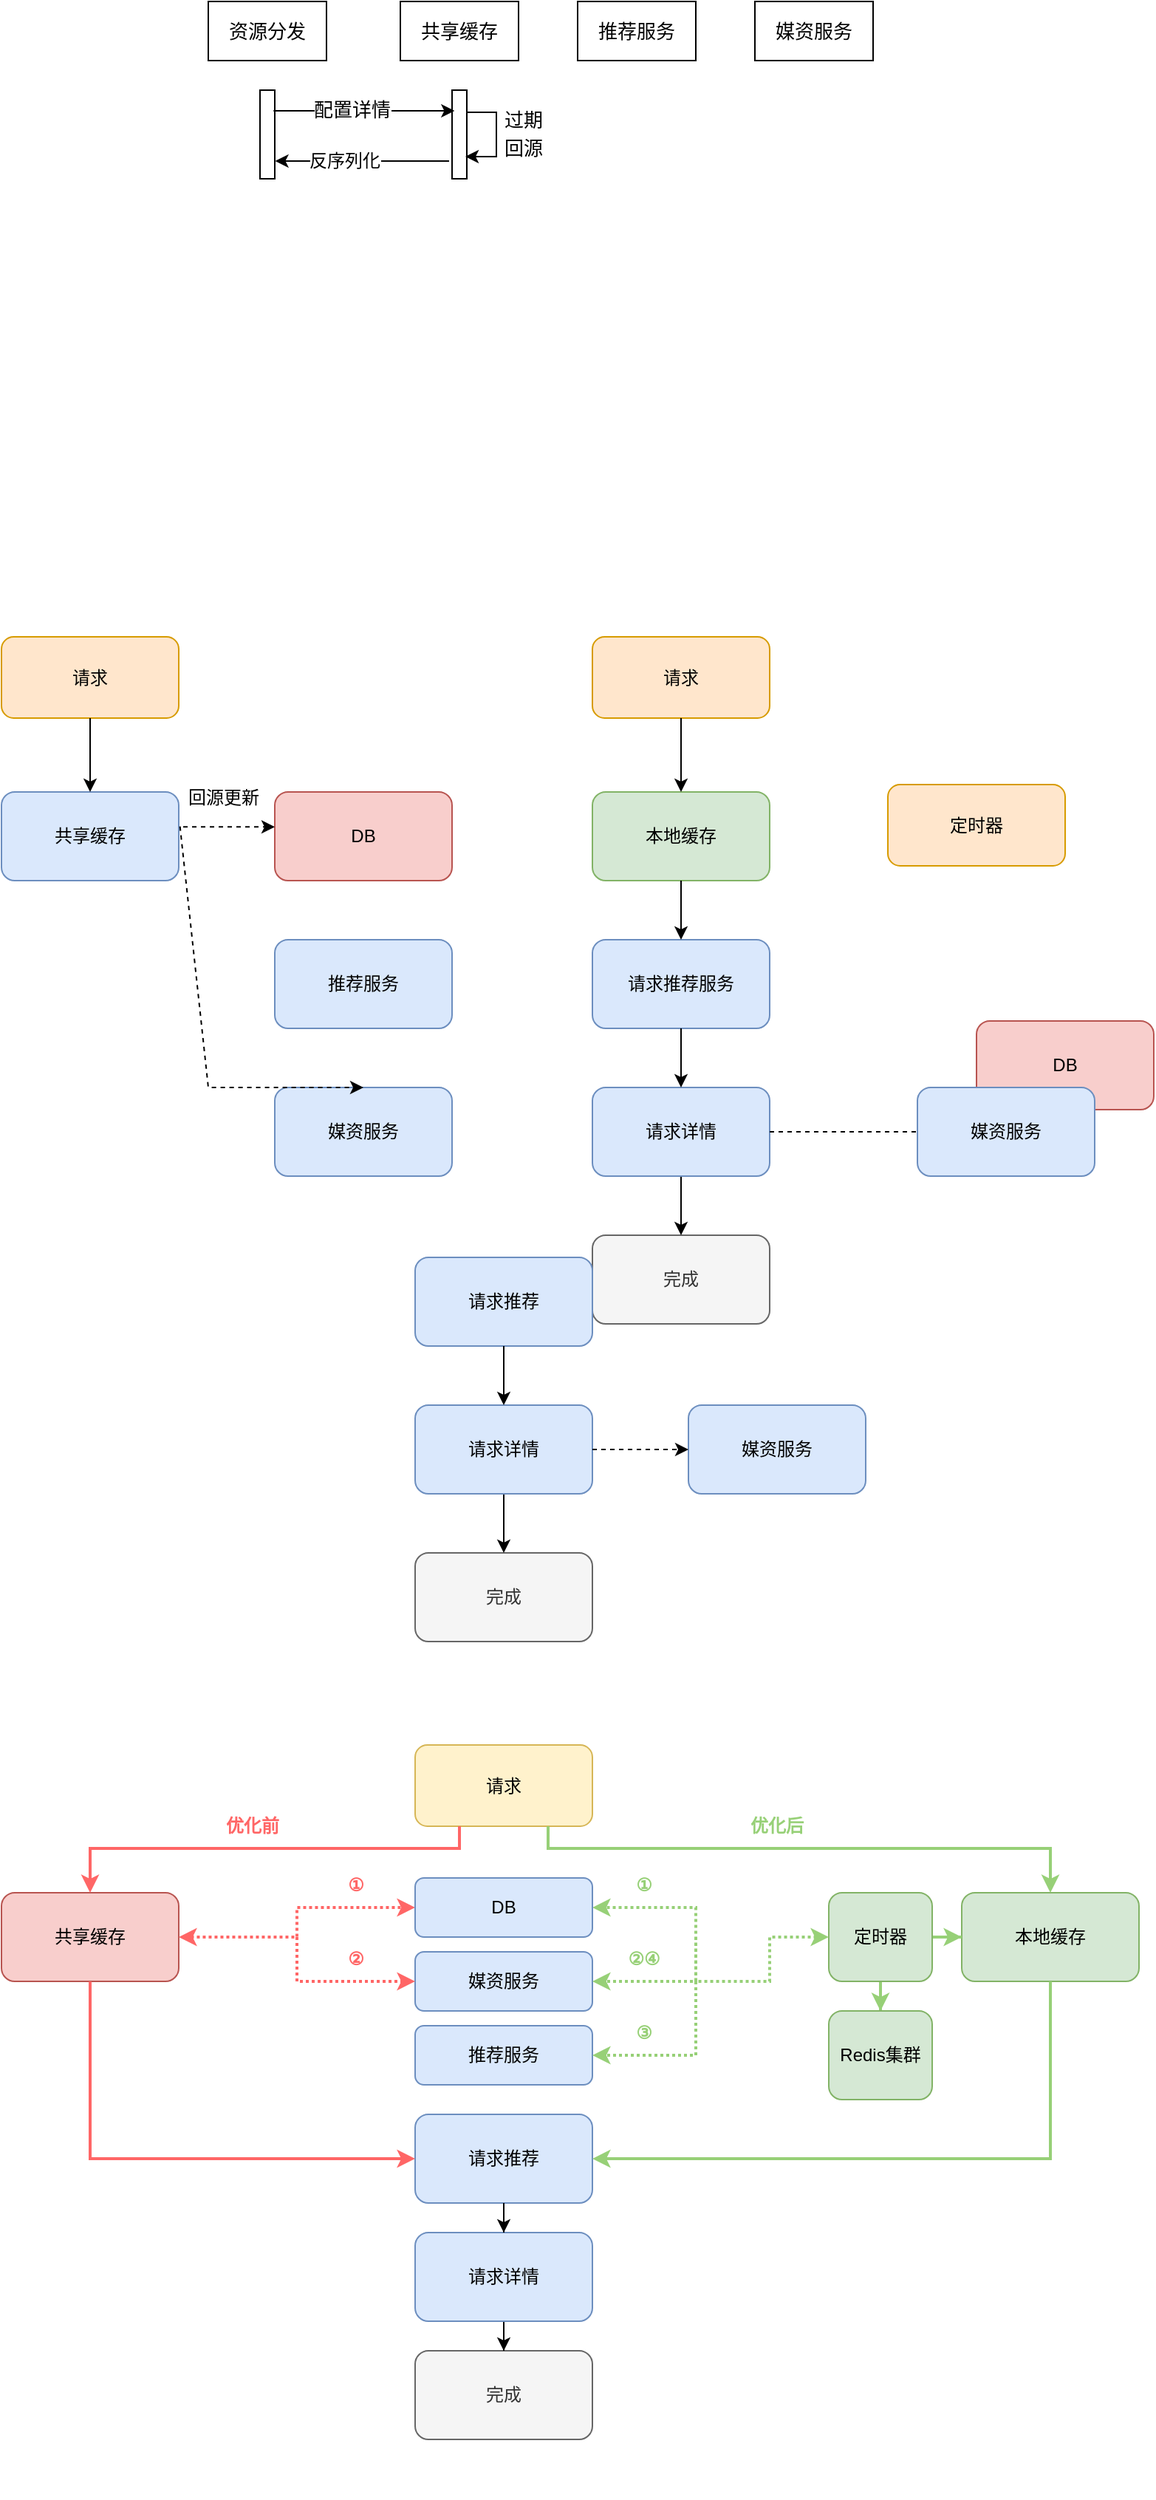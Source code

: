 <mxfile version="20.6.2" type="github">
  <diagram id="reFP6C4L555bnypwzXP4" name="第 1 页">
    <mxGraphModel dx="862" dy="476" grid="1" gridSize="10" guides="1" tooltips="1" connect="1" arrows="1" fold="1" page="1" pageScale="1" pageWidth="827" pageHeight="1169" math="0" shadow="0">
      <root>
        <mxCell id="0" />
        <mxCell id="1" parent="0" />
        <mxCell id="zYq9X8G2UtDYo9-ewB3V-116" value="请求" style="rounded=1;whiteSpace=wrap;html=1;fontSize=12;fillColor=#ffe6cc;strokeColor=#d79b00;" vertex="1" parent="1">
          <mxGeometry x="440" y="560" width="120" height="55" as="geometry" />
        </mxCell>
        <mxCell id="zYq9X8G2UtDYo9-ewB3V-117" value="本地缓存" style="rounded=1;whiteSpace=wrap;html=1;fontSize=12;fillColor=#d5e8d4;strokeColor=#82b366;" vertex="1" parent="1">
          <mxGeometry x="440" y="665" width="120" height="60" as="geometry" />
        </mxCell>
        <mxCell id="zYq9X8G2UtDYo9-ewB3V-118" value="" style="edgeStyle=orthogonalEdgeStyle;rounded=0;orthogonalLoop=1;jettySize=auto;html=1;fontSize=12;" edge="1" parent="1" source="zYq9X8G2UtDYo9-ewB3V-116" target="zYq9X8G2UtDYo9-ewB3V-117">
          <mxGeometry relative="1" as="geometry" />
        </mxCell>
        <mxCell id="zYq9X8G2UtDYo9-ewB3V-119" value="请求推荐服务" style="rounded=1;whiteSpace=wrap;html=1;fontSize=12;fillColor=#dae8fc;strokeColor=#6c8ebf;" vertex="1" parent="1">
          <mxGeometry x="440" y="765" width="120" height="60" as="geometry" />
        </mxCell>
        <mxCell id="zYq9X8G2UtDYo9-ewB3V-120" value="" style="edgeStyle=orthogonalEdgeStyle;rounded=0;orthogonalLoop=1;jettySize=auto;html=1;fontSize=12;" edge="1" parent="1" source="zYq9X8G2UtDYo9-ewB3V-117" target="zYq9X8G2UtDYo9-ewB3V-119">
          <mxGeometry relative="1" as="geometry" />
        </mxCell>
        <mxCell id="zYq9X8G2UtDYo9-ewB3V-123" value="完成" style="rounded=1;whiteSpace=wrap;html=1;fontSize=12;fillColor=#f5f5f5;fontColor=#333333;strokeColor=#666666;" vertex="1" parent="1">
          <mxGeometry x="440" y="965" width="120" height="60" as="geometry" />
        </mxCell>
        <mxCell id="zYq9X8G2UtDYo9-ewB3V-124" value="" style="edgeStyle=orthogonalEdgeStyle;rounded=0;orthogonalLoop=1;jettySize=auto;html=1;fontSize=12;" edge="1" parent="1" source="zYq9X8G2UtDYo9-ewB3V-125" target="zYq9X8G2UtDYo9-ewB3V-123">
          <mxGeometry relative="1" as="geometry" />
        </mxCell>
        <mxCell id="zYq9X8G2UtDYo9-ewB3V-125" value="请求详情" style="rounded=1;whiteSpace=wrap;html=1;fontSize=12;fillColor=#dae8fc;strokeColor=#6c8ebf;" vertex="1" parent="1">
          <mxGeometry x="440" y="865" width="120" height="60" as="geometry" />
        </mxCell>
        <mxCell id="zYq9X8G2UtDYo9-ewB3V-129" value="" style="edgeStyle=orthogonalEdgeStyle;rounded=0;orthogonalLoop=1;jettySize=auto;html=1;fontSize=12;" edge="1" parent="1" source="zYq9X8G2UtDYo9-ewB3V-119" target="zYq9X8G2UtDYo9-ewB3V-125">
          <mxGeometry relative="1" as="geometry" />
        </mxCell>
        <mxCell id="zYq9X8G2UtDYo9-ewB3V-130" value="" style="endArrow=classic;html=1;rounded=0;dashed=1;fontSize=12;exitX=1;exitY=0.5;exitDx=0;exitDy=0;entryX=0.5;entryY=1;entryDx=0;entryDy=0;" edge="1" parent="1" source="zYq9X8G2UtDYo9-ewB3V-125">
          <mxGeometry width="50" height="50" relative="1" as="geometry">
            <mxPoint x="550" y="765" as="sourcePoint" />
            <mxPoint x="720" y="925" as="targetPoint" />
            <Array as="points">
              <mxPoint x="685" y="895" />
            </Array>
          </mxGeometry>
        </mxCell>
        <mxCell id="zYq9X8G2UtDYo9-ewB3V-147" value="定时器" style="rounded=1;whiteSpace=wrap;html=1;fontSize=12;fillColor=#ffe6cc;strokeColor=#d79b00;" vertex="1" parent="1">
          <mxGeometry x="640" y="660" width="120" height="55" as="geometry" />
        </mxCell>
        <mxCell id="zYq9X8G2UtDYo9-ewB3V-85" value="请求" style="rounded=1;whiteSpace=wrap;html=1;fontSize=12;fillColor=#ffe6cc;strokeColor=#d79b00;" vertex="1" parent="1">
          <mxGeometry x="40" y="560" width="120" height="55" as="geometry" />
        </mxCell>
        <mxCell id="zYq9X8G2UtDYo9-ewB3V-86" value="共享缓存" style="rounded=1;whiteSpace=wrap;html=1;fontSize=12;fillColor=#dae8fc;strokeColor=#6c8ebf;" vertex="1" parent="1">
          <mxGeometry x="40" y="665" width="120" height="60" as="geometry" />
        </mxCell>
        <mxCell id="zYq9X8G2UtDYo9-ewB3V-92" value="" style="edgeStyle=orthogonalEdgeStyle;rounded=0;orthogonalLoop=1;jettySize=auto;html=1;fontSize=12;" edge="1" parent="1" source="zYq9X8G2UtDYo9-ewB3V-85" target="zYq9X8G2UtDYo9-ewB3V-86">
          <mxGeometry relative="1" as="geometry" />
        </mxCell>
        <mxCell id="zYq9X8G2UtDYo9-ewB3V-88" value="DB" style="rounded=1;whiteSpace=wrap;html=1;fontSize=12;fillColor=#f8cecc;strokeColor=#b85450;" vertex="1" parent="1">
          <mxGeometry x="225" y="665" width="120" height="60" as="geometry" />
        </mxCell>
        <mxCell id="zYq9X8G2UtDYo9-ewB3V-89" value="媒资服务" style="rounded=1;whiteSpace=wrap;html=1;fontSize=12;fillColor=#dae8fc;strokeColor=#6c8ebf;" vertex="1" parent="1">
          <mxGeometry x="225" y="865" width="120" height="60" as="geometry" />
        </mxCell>
        <mxCell id="zYq9X8G2UtDYo9-ewB3V-107" value="&lt;font style=&quot;font-size: 12px; font-weight: normal;&quot;&gt;回源更新&lt;/font&gt;" style="text;strokeColor=none;fillColor=none;html=1;fontSize=24;fontStyle=1;verticalAlign=middle;align=center;" vertex="1" parent="1">
          <mxGeometry x="140" y="645" width="100" height="40" as="geometry" />
        </mxCell>
        <mxCell id="zYq9X8G2UtDYo9-ewB3V-111" value="" style="endArrow=classic;html=1;rounded=0;fontSize=12;exitX=1.007;exitY=0.389;exitDx=0;exitDy=0;exitPerimeter=0;entryX=0.5;entryY=0;entryDx=0;entryDy=0;dashed=1;" edge="1" parent="1" source="zYq9X8G2UtDYo9-ewB3V-86" target="zYq9X8G2UtDYo9-ewB3V-89">
          <mxGeometry width="50" height="50" relative="1" as="geometry">
            <mxPoint x="170.72" y="747.16" as="sourcePoint" />
            <mxPoint x="240.04" y="747.16" as="targetPoint" />
            <Array as="points">
              <mxPoint x="180" y="865" />
            </Array>
          </mxGeometry>
        </mxCell>
        <mxCell id="zYq9X8G2UtDYo9-ewB3V-151" value="" style="endArrow=classic;html=1;rounded=0;dashed=1;fontSize=12;exitX=1.025;exitY=0.394;exitDx=0;exitDy=0;exitPerimeter=0;entryX=0;entryY=0.394;entryDx=0;entryDy=0;entryPerimeter=0;" edge="1" parent="1" source="zYq9X8G2UtDYo9-ewB3V-86" target="zYq9X8G2UtDYo9-ewB3V-88">
          <mxGeometry width="50" height="50" relative="1" as="geometry">
            <mxPoint x="175" y="735" as="sourcePoint" />
            <mxPoint x="225" y="685" as="targetPoint" />
          </mxGeometry>
        </mxCell>
        <mxCell id="zYq9X8G2UtDYo9-ewB3V-153" value="DB" style="rounded=1;whiteSpace=wrap;html=1;fontSize=12;fillColor=#f8cecc;strokeColor=#b85450;" vertex="1" parent="1">
          <mxGeometry x="700" y="820" width="120" height="60" as="geometry" />
        </mxCell>
        <mxCell id="zYq9X8G2UtDYo9-ewB3V-154" value="推荐服务" style="rounded=1;whiteSpace=wrap;html=1;fontSize=12;fillColor=#dae8fc;strokeColor=#6c8ebf;" vertex="1" parent="1">
          <mxGeometry x="225" y="765" width="120" height="60" as="geometry" />
        </mxCell>
        <mxCell id="zYq9X8G2UtDYo9-ewB3V-155" value="" style="group" vertex="1" connectable="0" parent="1">
          <mxGeometry x="320" y="980" width="120" height="260" as="geometry" />
        </mxCell>
        <mxCell id="zYq9X8G2UtDYo9-ewB3V-87" value="请求推荐" style="rounded=1;whiteSpace=wrap;html=1;fontSize=12;fillColor=#dae8fc;strokeColor=#6c8ebf;" vertex="1" parent="zYq9X8G2UtDYo9-ewB3V-155">
          <mxGeometry width="120" height="60" as="geometry" />
        </mxCell>
        <mxCell id="zYq9X8G2UtDYo9-ewB3V-91" value="完成" style="rounded=1;whiteSpace=wrap;html=1;fontSize=12;fillColor=#f5f5f5;fontColor=#333333;strokeColor=#666666;" vertex="1" parent="zYq9X8G2UtDYo9-ewB3V-155">
          <mxGeometry y="200" width="120" height="60" as="geometry" />
        </mxCell>
        <mxCell id="zYq9X8G2UtDYo9-ewB3V-98" value="" style="edgeStyle=orthogonalEdgeStyle;rounded=0;orthogonalLoop=1;jettySize=auto;html=1;fontSize=12;" edge="1" parent="zYq9X8G2UtDYo9-ewB3V-155" source="zYq9X8G2UtDYo9-ewB3V-96" target="zYq9X8G2UtDYo9-ewB3V-91">
          <mxGeometry relative="1" as="geometry" />
        </mxCell>
        <mxCell id="zYq9X8G2UtDYo9-ewB3V-96" value="请求详情" style="rounded=1;whiteSpace=wrap;html=1;fontSize=12;fillColor=#dae8fc;strokeColor=#6c8ebf;" vertex="1" parent="zYq9X8G2UtDYo9-ewB3V-155">
          <mxGeometry y="100" width="120" height="60" as="geometry" />
        </mxCell>
        <mxCell id="zYq9X8G2UtDYo9-ewB3V-97" value="" style="edgeStyle=orthogonalEdgeStyle;rounded=0;orthogonalLoop=1;jettySize=auto;html=1;fontSize=12;" edge="1" parent="zYq9X8G2UtDYo9-ewB3V-155" source="zYq9X8G2UtDYo9-ewB3V-87" target="zYq9X8G2UtDYo9-ewB3V-96">
          <mxGeometry relative="1" as="geometry" />
        </mxCell>
        <mxCell id="zYq9X8G2UtDYo9-ewB3V-158" value="媒资服务" style="rounded=1;whiteSpace=wrap;html=1;fontSize=12;fillColor=#dae8fc;strokeColor=#6c8ebf;" vertex="1" parent="1">
          <mxGeometry x="660" y="865" width="120" height="60" as="geometry" />
        </mxCell>
        <mxCell id="zYq9X8G2UtDYo9-ewB3V-159" value="媒资服务" style="rounded=1;whiteSpace=wrap;html=1;fontSize=12;fillColor=#dae8fc;strokeColor=#6c8ebf;" vertex="1" parent="1">
          <mxGeometry x="505" y="1080" width="120" height="60" as="geometry" />
        </mxCell>
        <mxCell id="zYq9X8G2UtDYo9-ewB3V-160" value="" style="edgeStyle=orthogonalEdgeStyle;rounded=0;orthogonalLoop=1;jettySize=auto;html=1;dashed=1;fontSize=12;" edge="1" parent="1" source="zYq9X8G2UtDYo9-ewB3V-96" target="zYq9X8G2UtDYo9-ewB3V-159">
          <mxGeometry relative="1" as="geometry" />
        </mxCell>
        <mxCell id="zYq9X8G2UtDYo9-ewB3V-161" value="" style="group" vertex="1" connectable="0" parent="1">
          <mxGeometry x="180" y="130" width="450" height="120" as="geometry" />
        </mxCell>
        <mxCell id="zYq9X8G2UtDYo9-ewB3V-59" value="资源分发" style="rounded=0;whiteSpace=wrap;html=1;fontSize=13;" vertex="1" parent="zYq9X8G2UtDYo9-ewB3V-161">
          <mxGeometry width="80" height="40" as="geometry" />
        </mxCell>
        <mxCell id="zYq9X8G2UtDYo9-ewB3V-61" value="共享缓存" style="rounded=0;whiteSpace=wrap;html=1;fontSize=13;" vertex="1" parent="zYq9X8G2UtDYo9-ewB3V-161">
          <mxGeometry x="130" width="80" height="40" as="geometry" />
        </mxCell>
        <mxCell id="zYq9X8G2UtDYo9-ewB3V-62" value="推荐服务" style="rounded=0;whiteSpace=wrap;html=1;fontSize=13;" vertex="1" parent="zYq9X8G2UtDYo9-ewB3V-161">
          <mxGeometry x="250" width="80" height="40" as="geometry" />
        </mxCell>
        <mxCell id="zYq9X8G2UtDYo9-ewB3V-63" value="" style="rounded=0;whiteSpace=wrap;html=1;fontSize=13;" vertex="1" parent="zYq9X8G2UtDYo9-ewB3V-161">
          <mxGeometry x="35" y="60" width="10" height="60" as="geometry" />
        </mxCell>
        <mxCell id="zYq9X8G2UtDYo9-ewB3V-67" value="媒资服务" style="rounded=0;whiteSpace=wrap;html=1;fontSize=13;" vertex="1" parent="zYq9X8G2UtDYo9-ewB3V-161">
          <mxGeometry x="370" width="80" height="40" as="geometry" />
        </mxCell>
        <mxCell id="zYq9X8G2UtDYo9-ewB3V-68" value="" style="rounded=0;whiteSpace=wrap;html=1;fontSize=13;" vertex="1" parent="zYq9X8G2UtDYo9-ewB3V-161">
          <mxGeometry x="165" y="60" width="10" height="60" as="geometry" />
        </mxCell>
        <mxCell id="zYq9X8G2UtDYo9-ewB3V-69" value="" style="endArrow=classic;html=1;rounded=0;fontSize=12;exitX=0.917;exitY=0.167;exitDx=0;exitDy=0;exitPerimeter=0;entryX=0.167;entryY=0.167;entryDx=0;entryDy=0;entryPerimeter=0;" edge="1" parent="zYq9X8G2UtDYo9-ewB3V-161">
          <mxGeometry width="50" height="50" relative="1" as="geometry">
            <mxPoint x="44.17" y="74.02" as="sourcePoint" />
            <mxPoint x="166.67" y="74.02" as="targetPoint" />
          </mxGeometry>
        </mxCell>
        <mxCell id="zYq9X8G2UtDYo9-ewB3V-70" value="配置详情" style="edgeLabel;html=1;align=center;verticalAlign=middle;resizable=0;points=[];fontSize=13;" vertex="1" connectable="0" parent="zYq9X8G2UtDYo9-ewB3V-69">
          <mxGeometry x="-0.143" y="1" relative="1" as="geometry">
            <mxPoint as="offset" />
          </mxGeometry>
        </mxCell>
        <mxCell id="zYq9X8G2UtDYo9-ewB3V-71" value="" style="shape=partialRectangle;whiteSpace=wrap;html=1;bottom=1;right=1;left=1;top=0;fillColor=none;routingCenterX=-0.5;fontSize=13;direction=north;" vertex="1" parent="zYq9X8G2UtDYo9-ewB3V-161">
          <mxGeometry x="175" y="75" width="20" height="30" as="geometry" />
        </mxCell>
        <mxCell id="zYq9X8G2UtDYo9-ewB3V-74" value="&lt;p style=&quot;line-height: 60%;&quot;&gt;&lt;span style=&quot;font-weight: normal;&quot;&gt;&lt;font style=&quot;font-size: 13px;&quot;&gt;过期&lt;br&gt;回源&lt;/font&gt;&lt;/span&gt;&lt;/p&gt;" style="text;strokeColor=none;fillColor=none;html=1;fontSize=24;fontStyle=1;verticalAlign=middle;align=center;" vertex="1" parent="zYq9X8G2UtDYo9-ewB3V-161">
          <mxGeometry x="163" y="68" width="100" height="40" as="geometry" />
        </mxCell>
        <mxCell id="zYq9X8G2UtDYo9-ewB3V-76" value="" style="endArrow=classic;html=1;rounded=0;fontSize=12;" edge="1" parent="zYq9X8G2UtDYo9-ewB3V-161">
          <mxGeometry width="50" height="50" relative="1" as="geometry">
            <mxPoint x="189" y="105" as="sourcePoint" />
            <mxPoint x="174" y="105" as="targetPoint" />
          </mxGeometry>
        </mxCell>
        <mxCell id="zYq9X8G2UtDYo9-ewB3V-78" value="" style="endArrow=classic;html=1;rounded=0;fontSize=12;exitX=0;exitY=1;exitDx=0;exitDy=0;entryX=1.028;entryY=0.799;entryDx=0;entryDy=0;entryPerimeter=0;" edge="1" parent="zYq9X8G2UtDYo9-ewB3V-161" source="zYq9X8G2UtDYo9-ewB3V-74" target="zYq9X8G2UtDYo9-ewB3V-63">
          <mxGeometry width="50" height="50" relative="1" as="geometry">
            <mxPoint x="100" y="110" as="sourcePoint" />
            <mxPoint x="70" y="110" as="targetPoint" />
          </mxGeometry>
        </mxCell>
        <mxCell id="zYq9X8G2UtDYo9-ewB3V-79" value="反序列化" style="edgeLabel;html=1;align=center;verticalAlign=middle;resizable=0;points=[];fontSize=12;" vertex="1" connectable="0" parent="zYq9X8G2UtDYo9-ewB3V-78">
          <mxGeometry x="0.206" relative="1" as="geometry">
            <mxPoint as="offset" />
          </mxGeometry>
        </mxCell>
        <mxCell id="zYq9X8G2UtDYo9-ewB3V-162" value="请求" style="rounded=1;whiteSpace=wrap;html=1;fontSize=12;fillColor=#fff2cc;strokeColor=#d6b656;" vertex="1" parent="1">
          <mxGeometry x="320" y="1310" width="120" height="55" as="geometry" />
        </mxCell>
        <mxCell id="zYq9X8G2UtDYo9-ewB3V-163" value="共享缓存" style="rounded=1;whiteSpace=wrap;html=1;fontSize=12;fillColor=#f8cecc;strokeColor=#b85450;" vertex="1" parent="1">
          <mxGeometry x="40" y="1410" width="120" height="60" as="geometry" />
        </mxCell>
        <mxCell id="zYq9X8G2UtDYo9-ewB3V-164" value="本地缓存" style="rounded=1;whiteSpace=wrap;html=1;fontSize=12;fillColor=#d5e8d4;strokeColor=#82b366;" vertex="1" parent="1">
          <mxGeometry x="690" y="1410" width="120" height="60" as="geometry" />
        </mxCell>
        <mxCell id="zYq9X8G2UtDYo9-ewB3V-188" value="" style="edgeStyle=orthogonalEdgeStyle;rounded=0;orthogonalLoop=1;jettySize=auto;html=1;strokeColor=#97D077;strokeWidth=2;fontSize=12;endArrow=classic;endFill=1;" edge="1" parent="1" source="zYq9X8G2UtDYo9-ewB3V-165" target="zYq9X8G2UtDYo9-ewB3V-164">
          <mxGeometry relative="1" as="geometry" />
        </mxCell>
        <mxCell id="zYq9X8G2UtDYo9-ewB3V-199" value="" style="edgeStyle=orthogonalEdgeStyle;rounded=0;orthogonalLoop=1;jettySize=auto;html=1;strokeColor=#97D077;strokeWidth=2;fontSize=12;endArrow=classic;endFill=1;" edge="1" parent="1" source="zYq9X8G2UtDYo9-ewB3V-165" target="zYq9X8G2UtDYo9-ewB3V-197">
          <mxGeometry relative="1" as="geometry" />
        </mxCell>
        <mxCell id="zYq9X8G2UtDYo9-ewB3V-165" value="定时器" style="rounded=1;whiteSpace=wrap;html=1;fontSize=12;fillColor=#d5e8d4;strokeColor=#82b366;" vertex="1" parent="1">
          <mxGeometry x="600" y="1410" width="70" height="60" as="geometry" />
        </mxCell>
        <mxCell id="zYq9X8G2UtDYo9-ewB3V-176" value="" style="group" vertex="1" connectable="0" parent="1">
          <mxGeometry x="320" y="1560" width="120" height="260" as="geometry" />
        </mxCell>
        <mxCell id="zYq9X8G2UtDYo9-ewB3V-177" value="请求推荐" style="rounded=1;whiteSpace=wrap;html=1;fontSize=12;fillColor=#dae8fc;strokeColor=#6c8ebf;" vertex="1" parent="zYq9X8G2UtDYo9-ewB3V-176">
          <mxGeometry width="120" height="60" as="geometry" />
        </mxCell>
        <mxCell id="zYq9X8G2UtDYo9-ewB3V-178" value="完成" style="rounded=1;whiteSpace=wrap;html=1;fontSize=12;fillColor=#f5f5f5;fontColor=#333333;strokeColor=#666666;" vertex="1" parent="zYq9X8G2UtDYo9-ewB3V-176">
          <mxGeometry y="160" width="120" height="60" as="geometry" />
        </mxCell>
        <mxCell id="zYq9X8G2UtDYo9-ewB3V-179" value="" style="edgeStyle=orthogonalEdgeStyle;rounded=0;orthogonalLoop=1;jettySize=auto;html=1;fontSize=12;" edge="1" parent="zYq9X8G2UtDYo9-ewB3V-176" source="zYq9X8G2UtDYo9-ewB3V-180" target="zYq9X8G2UtDYo9-ewB3V-178">
          <mxGeometry relative="1" as="geometry" />
        </mxCell>
        <mxCell id="zYq9X8G2UtDYo9-ewB3V-180" value="请求详情" style="rounded=1;whiteSpace=wrap;html=1;fontSize=12;fillColor=#dae8fc;strokeColor=#6c8ebf;" vertex="1" parent="zYq9X8G2UtDYo9-ewB3V-176">
          <mxGeometry y="80" width="120" height="60" as="geometry" />
        </mxCell>
        <mxCell id="zYq9X8G2UtDYo9-ewB3V-181" value="" style="edgeStyle=orthogonalEdgeStyle;rounded=0;orthogonalLoop=1;jettySize=auto;html=1;fontSize=12;" edge="1" parent="zYq9X8G2UtDYo9-ewB3V-176" source="zYq9X8G2UtDYo9-ewB3V-177" target="zYq9X8G2UtDYo9-ewB3V-180">
          <mxGeometry relative="1" as="geometry" />
        </mxCell>
        <mxCell id="zYq9X8G2UtDYo9-ewB3V-185" value="" style="endArrow=classic;html=1;rounded=0;fontSize=12;exitX=0.25;exitY=1;exitDx=0;exitDy=0;entryX=0.5;entryY=0;entryDx=0;entryDy=0;strokeColor=#FF6666;strokeWidth=2;endFill=1;" edge="1" parent="1" source="zYq9X8G2UtDYo9-ewB3V-162" target="zYq9X8G2UtDYo9-ewB3V-163">
          <mxGeometry width="50" height="50" relative="1" as="geometry">
            <mxPoint x="330" y="1500" as="sourcePoint" />
            <mxPoint x="380" y="1450" as="targetPoint" />
            <Array as="points">
              <mxPoint x="350" y="1380" />
              <mxPoint x="100" y="1380" />
            </Array>
          </mxGeometry>
        </mxCell>
        <mxCell id="zYq9X8G2UtDYo9-ewB3V-187" value="" style="endArrow=classic;html=1;rounded=0;strokeColor=#97D077;strokeWidth=2;fontSize=12;exitX=0.75;exitY=1;exitDx=0;exitDy=0;entryX=0.5;entryY=0;entryDx=0;entryDy=0;" edge="1" parent="1" source="zYq9X8G2UtDYo9-ewB3V-162" target="zYq9X8G2UtDYo9-ewB3V-164">
          <mxGeometry width="50" height="50" relative="1" as="geometry">
            <mxPoint x="330" y="1500" as="sourcePoint" />
            <mxPoint x="380" y="1450" as="targetPoint" />
            <Array as="points">
              <mxPoint x="410" y="1380" />
              <mxPoint x="750" y="1380" />
            </Array>
          </mxGeometry>
        </mxCell>
        <mxCell id="zYq9X8G2UtDYo9-ewB3V-189" value="" style="endArrow=classic;html=1;rounded=0;strokeColor=#FF6666;strokeWidth=2;fontSize=12;exitX=1;exitY=0.5;exitDx=0;exitDy=0;dashed=1;entryX=0;entryY=0.5;entryDx=0;entryDy=0;dashPattern=1 1;startArrow=classic;startFill=1;" edge="1" parent="1" source="zYq9X8G2UtDYo9-ewB3V-163" target="zYq9X8G2UtDYo9-ewB3V-166">
          <mxGeometry width="50" height="50" relative="1" as="geometry">
            <mxPoint x="400" y="1510" as="sourcePoint" />
            <mxPoint x="311.4" y="1434.96" as="targetPoint" />
            <Array as="points">
              <mxPoint x="240" y="1440" />
              <mxPoint x="240" y="1420" />
            </Array>
          </mxGeometry>
        </mxCell>
        <mxCell id="zYq9X8G2UtDYo9-ewB3V-192" value="" style="endArrow=classic;html=1;rounded=0;dashed=1;strokeColor=#97D077;strokeWidth=2;fontSize=12;exitX=0;exitY=0.5;exitDx=0;exitDy=0;entryX=1;entryY=0.5;entryDx=0;entryDy=0;dashPattern=1 1;startArrow=classic;startFill=1;" edge="1" parent="1" source="zYq9X8G2UtDYo9-ewB3V-165" target="zYq9X8G2UtDYo9-ewB3V-166">
          <mxGeometry width="50" height="50" relative="1" as="geometry">
            <mxPoint x="400" y="1510" as="sourcePoint" />
            <mxPoint x="450.14" y="1434.32" as="targetPoint" />
            <Array as="points">
              <mxPoint x="560" y="1440" />
              <mxPoint x="560" y="1470" />
              <mxPoint x="510" y="1470" />
              <mxPoint x="510" y="1420" />
            </Array>
          </mxGeometry>
        </mxCell>
        <mxCell id="zYq9X8G2UtDYo9-ewB3V-194" value="" style="endArrow=classic;html=1;rounded=0;strokeColor=#97D077;strokeWidth=2;fontSize=12;exitX=0.5;exitY=1;exitDx=0;exitDy=0;entryX=1;entryY=0.5;entryDx=0;entryDy=0;" edge="1" parent="1" source="zYq9X8G2UtDYo9-ewB3V-164" target="zYq9X8G2UtDYo9-ewB3V-177">
          <mxGeometry width="50" height="50" relative="1" as="geometry">
            <mxPoint x="400" y="1590" as="sourcePoint" />
            <mxPoint x="450" y="1540" as="targetPoint" />
            <Array as="points">
              <mxPoint x="750" y="1590" />
            </Array>
          </mxGeometry>
        </mxCell>
        <mxCell id="zYq9X8G2UtDYo9-ewB3V-196" value="" style="endArrow=classic;html=1;rounded=0;strokeColor=#FF6666;strokeWidth=2;fontSize=12;exitX=0.5;exitY=1;exitDx=0;exitDy=0;entryX=0;entryY=0.5;entryDx=0;entryDy=0;" edge="1" parent="1" source="zYq9X8G2UtDYo9-ewB3V-163" target="zYq9X8G2UtDYo9-ewB3V-177">
          <mxGeometry width="50" height="50" relative="1" as="geometry">
            <mxPoint x="400" y="1510" as="sourcePoint" />
            <mxPoint x="250" y="1580" as="targetPoint" />
            <Array as="points">
              <mxPoint x="100" y="1590" />
            </Array>
          </mxGeometry>
        </mxCell>
        <mxCell id="zYq9X8G2UtDYo9-ewB3V-197" value="Redis集群" style="rounded=1;whiteSpace=wrap;html=1;fontSize=12;fillColor=#d5e8d4;strokeColor=#82b366;" vertex="1" parent="1">
          <mxGeometry x="600" y="1490" width="70" height="60" as="geometry" />
        </mxCell>
        <mxCell id="zYq9X8G2UtDYo9-ewB3V-200" value="优化前" style="text;html=1;strokeColor=none;fillColor=none;align=center;verticalAlign=middle;whiteSpace=wrap;rounded=0;dashed=1;fontSize=12;fontColor=#FF6666;fontStyle=1" vertex="1" parent="1">
          <mxGeometry x="180" y="1350" width="60" height="30" as="geometry" />
        </mxCell>
        <mxCell id="zYq9X8G2UtDYo9-ewB3V-201" value="优化后" style="text;html=1;strokeColor=none;fillColor=none;align=center;verticalAlign=middle;whiteSpace=wrap;rounded=0;dashed=1;fontSize=12;fontColor=#97D077;fontStyle=1" vertex="1" parent="1">
          <mxGeometry x="535" y="1350" width="60" height="30" as="geometry" />
        </mxCell>
        <mxCell id="zYq9X8G2UtDYo9-ewB3V-168" value="媒资服务" style="rounded=1;whiteSpace=wrap;html=1;fontSize=12;fillColor=#dae8fc;strokeColor=#6c8ebf;" vertex="1" parent="1">
          <mxGeometry x="320" y="1450" width="120" height="40" as="geometry" />
        </mxCell>
        <mxCell id="zYq9X8G2UtDYo9-ewB3V-166" value="DB" style="rounded=1;whiteSpace=wrap;html=1;fontSize=12;fillColor=#dae8fc;strokeColor=#6c8ebf;" vertex="1" parent="1">
          <mxGeometry x="320" y="1400" width="120" height="40" as="geometry" />
        </mxCell>
        <mxCell id="zYq9X8G2UtDYo9-ewB3V-167" value="推荐服务" style="rounded=1;whiteSpace=wrap;html=1;fontSize=12;fillColor=#dae8fc;strokeColor=#6c8ebf;" vertex="1" parent="1">
          <mxGeometry x="320" y="1500" width="120" height="40" as="geometry" />
        </mxCell>
        <mxCell id="zYq9X8G2UtDYo9-ewB3V-202" value="" style="endArrow=classic;html=1;rounded=0;dashed=1;dashPattern=1 1;strokeColor=#FF6666;strokeWidth=2;fontSize=12;fontColor=#FFFFFF;entryX=0;entryY=0.5;entryDx=0;entryDy=0;" edge="1" parent="1" target="zYq9X8G2UtDYo9-ewB3V-168">
          <mxGeometry width="50" height="50" relative="1" as="geometry">
            <mxPoint x="240" y="1440" as="sourcePoint" />
            <mxPoint x="450" y="1460" as="targetPoint" />
            <Array as="points">
              <mxPoint x="240" y="1470" />
            </Array>
          </mxGeometry>
        </mxCell>
        <mxCell id="zYq9X8G2UtDYo9-ewB3V-203" value="" style="endArrow=classic;html=1;rounded=0;dashed=1;dashPattern=1 1;strokeColor=#97D077;strokeWidth=2;fontSize=12;fontColor=#FFFFFF;" edge="1" parent="1">
          <mxGeometry width="50" height="50" relative="1" as="geometry">
            <mxPoint x="510" y="1440" as="sourcePoint" />
            <mxPoint x="440" y="1470" as="targetPoint" />
            <Array as="points">
              <mxPoint x="510" y="1470" />
            </Array>
          </mxGeometry>
        </mxCell>
        <mxCell id="zYq9X8G2UtDYo9-ewB3V-204" value="" style="endArrow=classic;html=1;rounded=0;dashed=1;dashPattern=1 1;strokeColor=#97D077;strokeWidth=2;fontSize=12;fontColor=#FFFFFF;entryX=1;entryY=0.5;entryDx=0;entryDy=0;" edge="1" parent="1" target="zYq9X8G2UtDYo9-ewB3V-167">
          <mxGeometry width="50" height="50" relative="1" as="geometry">
            <mxPoint x="510" y="1470" as="sourcePoint" />
            <mxPoint x="450" y="1460" as="targetPoint" />
            <Array as="points">
              <mxPoint x="510" y="1520" />
            </Array>
          </mxGeometry>
        </mxCell>
        <mxCell id="zYq9X8G2UtDYo9-ewB3V-205" value="①" style="text;html=1;strokeColor=none;fillColor=none;align=center;verticalAlign=middle;whiteSpace=wrap;rounded=0;dashed=1;fontSize=12;fontColor=#FF6666;fontStyle=1" vertex="1" parent="1">
          <mxGeometry x="250" y="1390" width="60" height="30" as="geometry" />
        </mxCell>
        <mxCell id="zYq9X8G2UtDYo9-ewB3V-206" value="②" style="text;html=1;strokeColor=none;fillColor=none;align=center;verticalAlign=middle;whiteSpace=wrap;rounded=0;dashed=1;fontSize=12;fontColor=#FF6666;fontStyle=1" vertex="1" parent="1">
          <mxGeometry x="250" y="1440" width="60" height="30" as="geometry" />
        </mxCell>
        <mxCell id="zYq9X8G2UtDYo9-ewB3V-207" value="①" style="text;html=1;strokeColor=none;fillColor=none;align=center;verticalAlign=middle;whiteSpace=wrap;rounded=0;dashed=1;fontSize=12;fontColor=#97D077;fontStyle=1" vertex="1" parent="1">
          <mxGeometry x="445" y="1390" width="60" height="30" as="geometry" />
        </mxCell>
        <mxCell id="zYq9X8G2UtDYo9-ewB3V-208" value="②④" style="text;html=1;strokeColor=none;fillColor=none;align=center;verticalAlign=middle;whiteSpace=wrap;rounded=0;dashed=1;fontSize=12;fontColor=#97D077;fontStyle=1" vertex="1" parent="1">
          <mxGeometry x="445" y="1440" width="60" height="30" as="geometry" />
        </mxCell>
        <mxCell id="zYq9X8G2UtDYo9-ewB3V-209" value="③" style="text;html=1;strokeColor=none;fillColor=none;align=center;verticalAlign=middle;whiteSpace=wrap;rounded=0;dashed=1;fontSize=12;fontColor=#97D077;fontStyle=1" vertex="1" parent="1">
          <mxGeometry x="445" y="1490" width="60" height="30" as="geometry" />
        </mxCell>
      </root>
    </mxGraphModel>
  </diagram>
</mxfile>
